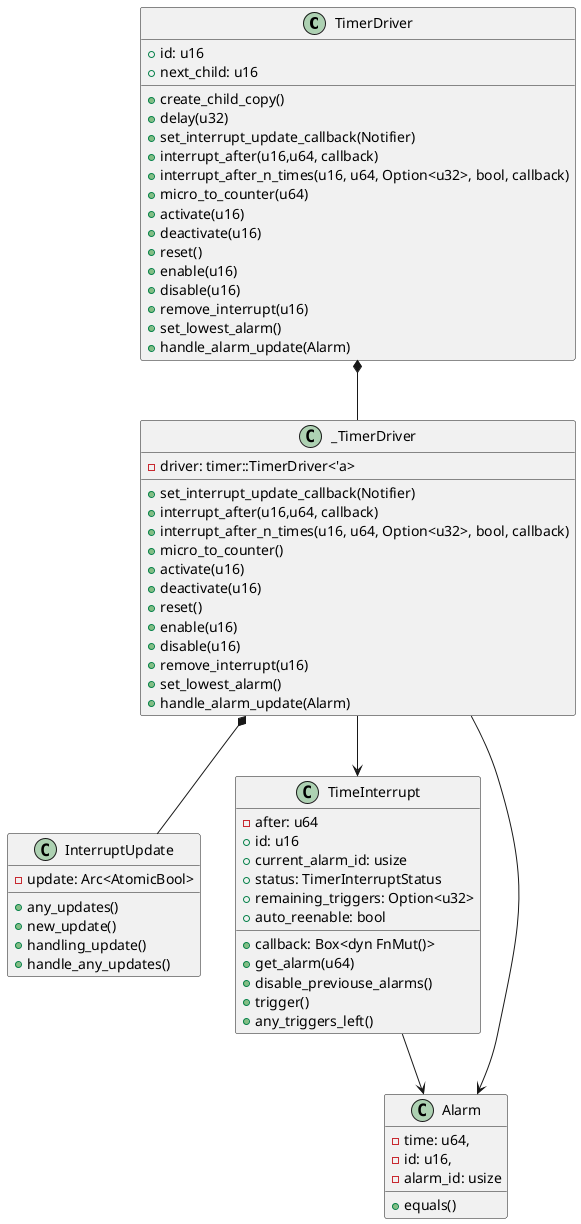 @startuml Timer Driver

class TimerDriver{
    +id: u16
    +next_child: u16
    +create_child_copy()
    +delay(u32)
    +set_interrupt_update_callback(Notifier)
    +interrupt_after(u16,u64, callback)
    +interrupt_after_n_times(u16, u64, Option<u32>, bool, callback)
    +micro_to_counter(u64)
    +activate(u16)
    +deactivate(u16)
    +reset()
    +enable(u16)
    +disable(u16)
    +remove_interrupt(u16)
    +set_lowest_alarm()
    +handle_alarm_update(Alarm)
}

class _TimerDriver{
    -driver: timer::TimerDriver<'a>
    +set_interrupt_update_callback(Notifier)
    +interrupt_after(u16,u64, callback)
    +interrupt_after_n_times(u16, u64, Option<u32>, bool, callback)
    +micro_to_counter()
    +activate(u16)
    +deactivate(u16)
    +reset()
    +enable(u16)
    +disable(u16)
    +remove_interrupt(u16)
    +set_lowest_alarm()
    +handle_alarm_update(Alarm)
}

class InterruptUpdate{
    -update: Arc<AtomicBool>
    +any_updates()
    +new_update()
    +handling_update()
    +handle_any_updates()
}

class TimeInterrupt{
    -after: u64
    +id: u16
    +current_alarm_id: usize
    +status: TimerInterruptStatus
    +remaining_triggers: Option<u32>
    +auto_reenable: bool
    +callback: Box<dyn FnMut()>
    +get_alarm(u64)
    +disable_previouse_alarms()
    +trigger()
    +any_triggers_left()
}

class Alarm{
    -time: u64,
    -id: u16,
    -alarm_id: usize
    +equals()
}

TimerDriver *-- _TimerDriver
_TimerDriver *-- InterruptUpdate
_TimerDriver --> TimeInterrupt
_TimerDriver --> Alarm
TimeInterrupt --> Alarm


@enduml